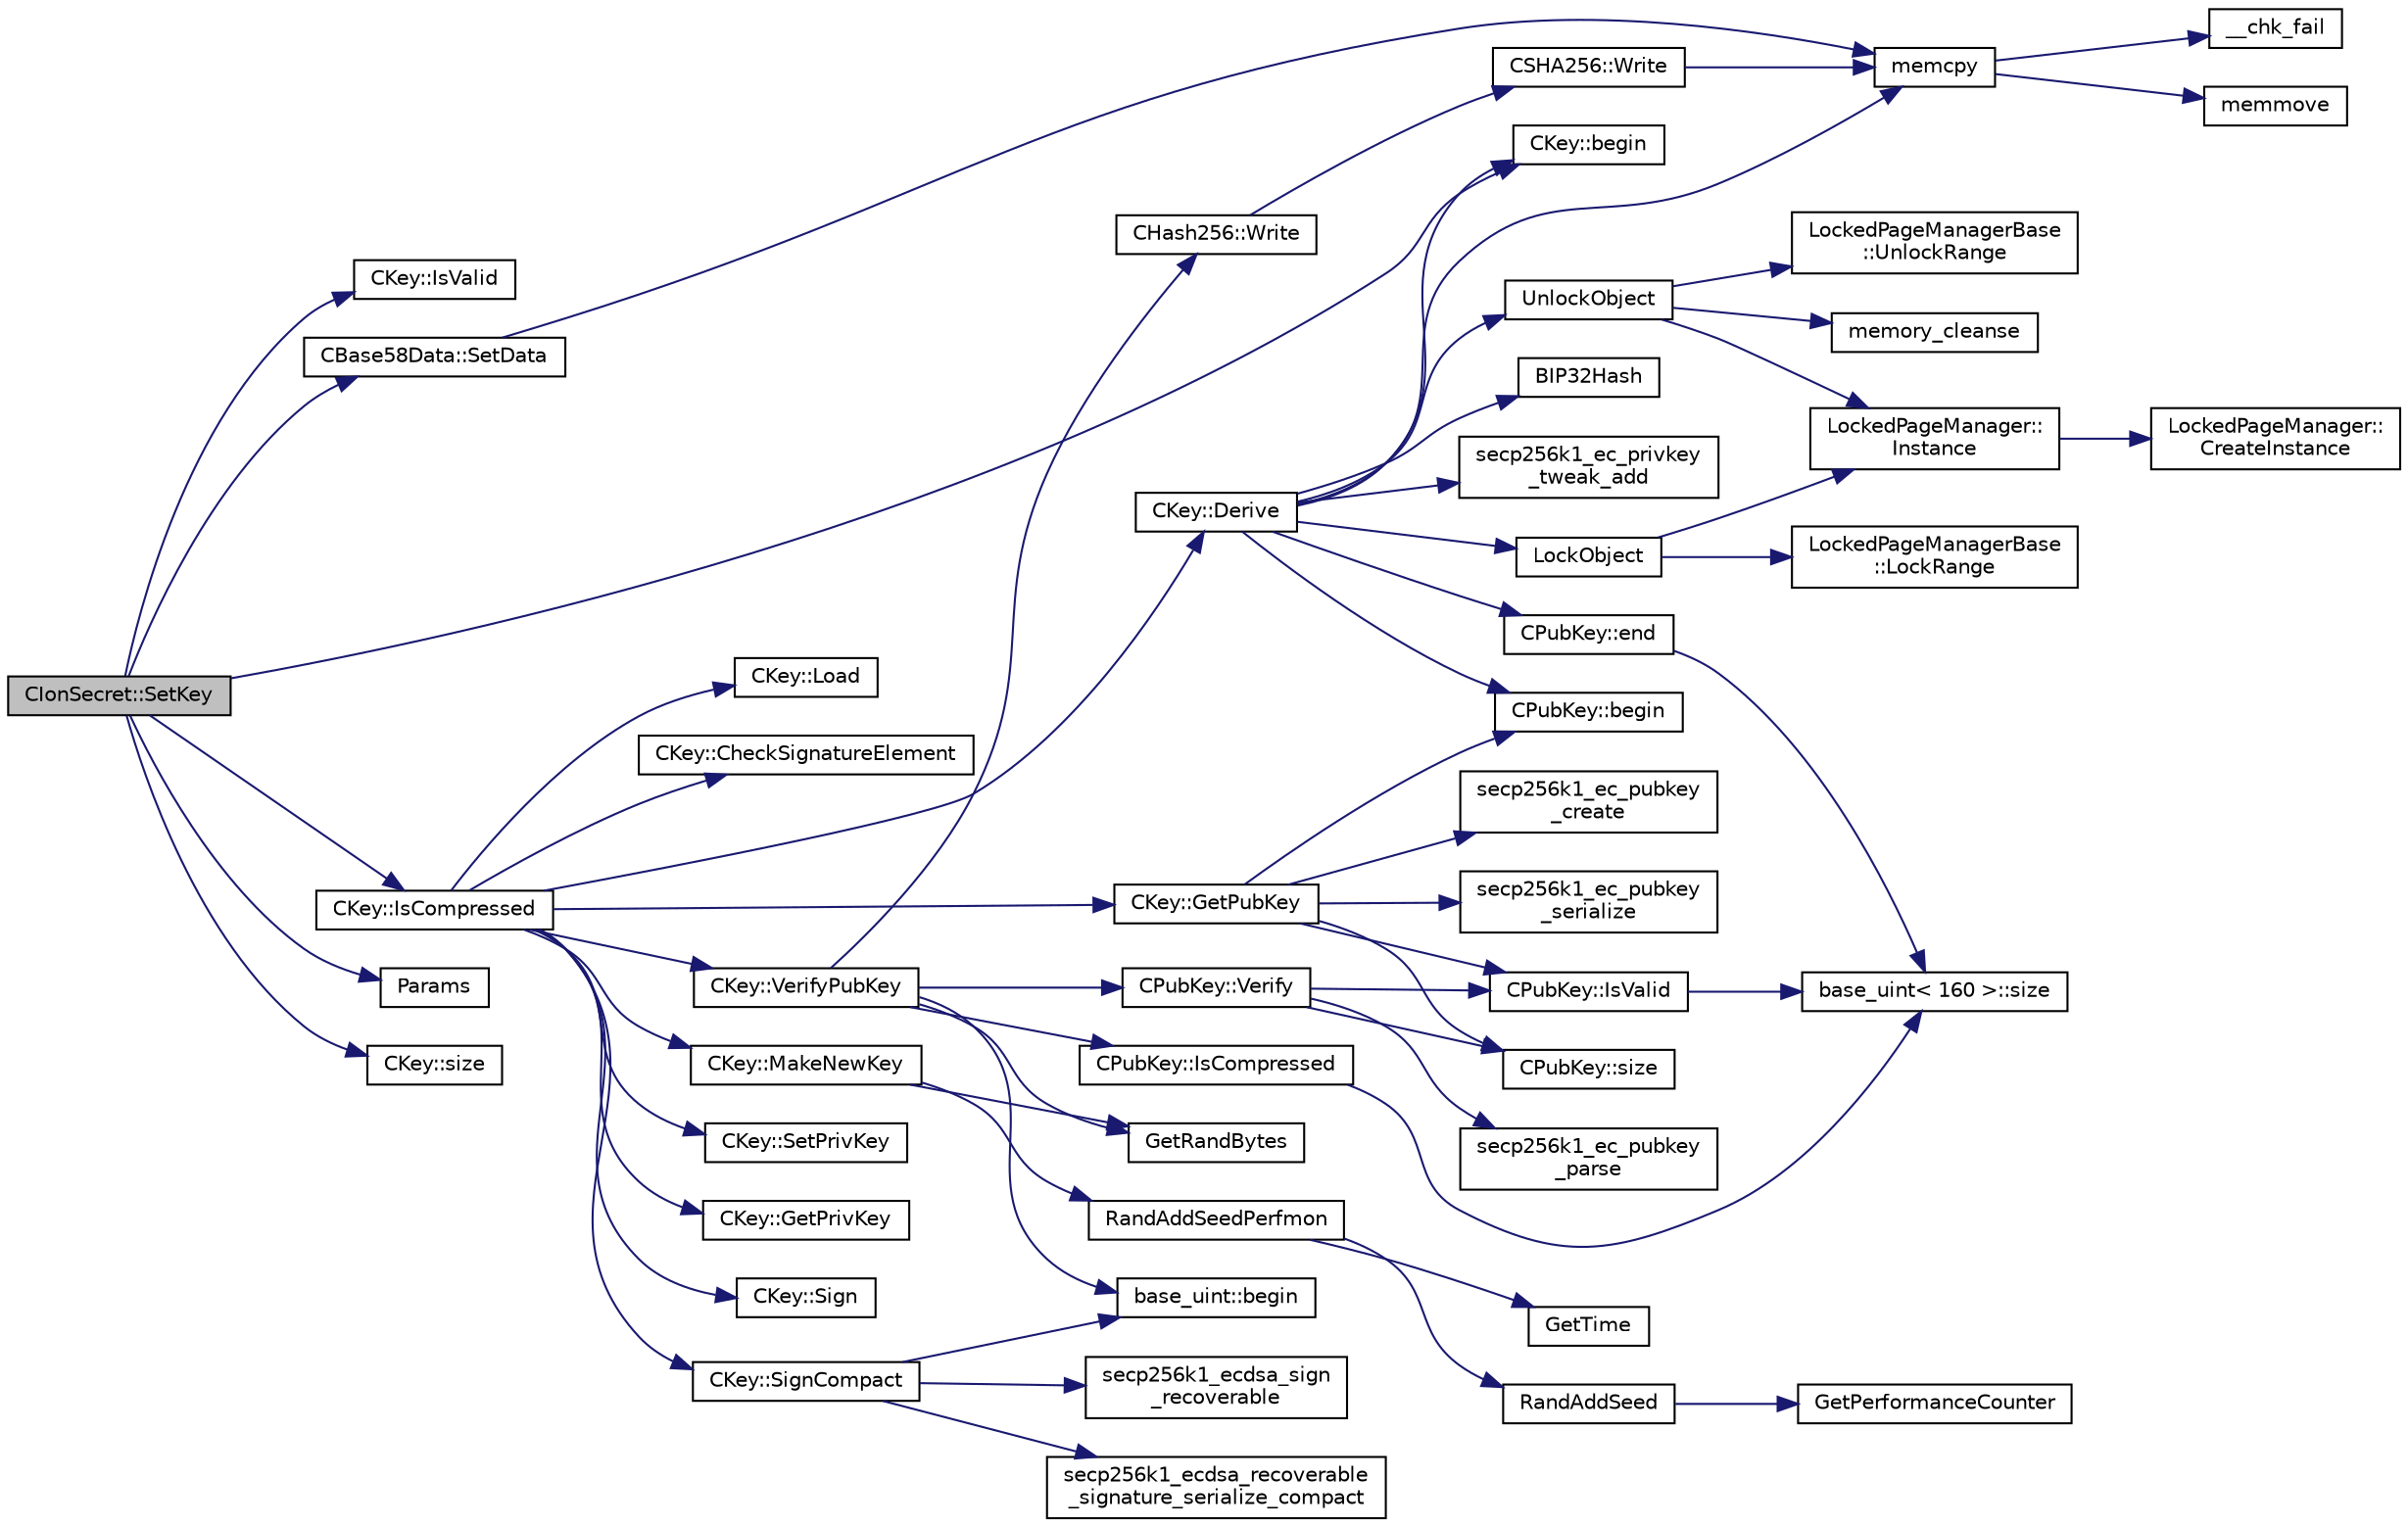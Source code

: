 digraph "CIonSecret::SetKey"
{
  edge [fontname="Helvetica",fontsize="10",labelfontname="Helvetica",labelfontsize="10"];
  node [fontname="Helvetica",fontsize="10",shape=record];
  rankdir="LR";
  Node44 [label="CIonSecret::SetKey",height=0.2,width=0.4,color="black", fillcolor="grey75", style="filled", fontcolor="black"];
  Node44 -> Node45 [color="midnightblue",fontsize="10",style="solid",fontname="Helvetica"];
  Node45 [label="CKey::IsValid",height=0.2,width=0.4,color="black", fillcolor="white", style="filled",URL="$class_c_key.html#a56e06c48d504a1a65e244e5fc35cdecc"];
  Node44 -> Node46 [color="midnightblue",fontsize="10",style="solid",fontname="Helvetica"];
  Node46 [label="CBase58Data::SetData",height=0.2,width=0.4,color="black", fillcolor="white", style="filled",URL="$class_c_base58_data.html#afab1c06a0a4f631fd889434a2bc48c27"];
  Node46 -> Node47 [color="midnightblue",fontsize="10",style="solid",fontname="Helvetica"];
  Node47 [label="memcpy",height=0.2,width=0.4,color="black", fillcolor="white", style="filled",URL="$glibc__compat_8cpp.html#a0f46826ab0466591e136db24394923cf"];
  Node47 -> Node48 [color="midnightblue",fontsize="10",style="solid",fontname="Helvetica"];
  Node48 [label="memmove",height=0.2,width=0.4,color="black", fillcolor="white", style="filled",URL="$glibc__compat_8cpp.html#a9778d49e9029dd75bc53ecbbf9f5e9a1"];
  Node47 -> Node49 [color="midnightblue",fontsize="10",style="solid",fontname="Helvetica"];
  Node49 [label="__chk_fail",height=0.2,width=0.4,color="black", fillcolor="white", style="filled",URL="$glibc__compat_8cpp.html#a424ac71631da5ada2976630ff67051d1"];
  Node44 -> Node50 [color="midnightblue",fontsize="10",style="solid",fontname="Helvetica"];
  Node50 [label="Params",height=0.2,width=0.4,color="black", fillcolor="white", style="filled",URL="$chainparams_8cpp.html#ace5c5b706d71a324a417dd2db394fd4a",tooltip="Return the currently selected parameters. "];
  Node44 -> Node51 [color="midnightblue",fontsize="10",style="solid",fontname="Helvetica"];
  Node51 [label="CKey::begin",height=0.2,width=0.4,color="black", fillcolor="white", style="filled",URL="$class_c_key.html#ab8dee0ad9d933304a22284ee40040847"];
  Node44 -> Node52 [color="midnightblue",fontsize="10",style="solid",fontname="Helvetica"];
  Node52 [label="CKey::size",height=0.2,width=0.4,color="black", fillcolor="white", style="filled",URL="$class_c_key.html#a468a9a8cd148ab4a43e7d76bbdc78abe"];
  Node44 -> Node53 [color="midnightblue",fontsize="10",style="solid",fontname="Helvetica"];
  Node53 [label="CKey::IsCompressed",height=0.2,width=0.4,color="black", fillcolor="white", style="filled",URL="$class_c_key.html#a96b017433a65335775cf3807d73f85ce"];
  Node53 -> Node54 [color="midnightblue",fontsize="10",style="solid",fontname="Helvetica"];
  Node54 [label="CKey::SetPrivKey",height=0.2,width=0.4,color="black", fillcolor="white", style="filled",URL="$class_c_key.html#aa62c082c9037565fce02b457cc335e7b"];
  Node53 -> Node55 [color="midnightblue",fontsize="10",style="solid",fontname="Helvetica"];
  Node55 [label="CKey::MakeNewKey",height=0.2,width=0.4,color="black", fillcolor="white", style="filled",URL="$class_c_key.html#a9d12ed9d297e4286250fd7ea6b59e1a5"];
  Node55 -> Node56 [color="midnightblue",fontsize="10",style="solid",fontname="Helvetica"];
  Node56 [label="RandAddSeedPerfmon",height=0.2,width=0.4,color="black", fillcolor="white", style="filled",URL="$util_8cpp.html#a786af12a87491f8dc24351d93b9833b6"];
  Node56 -> Node57 [color="midnightblue",fontsize="10",style="solid",fontname="Helvetica"];
  Node57 [label="RandAddSeed",height=0.2,width=0.4,color="black", fillcolor="white", style="filled",URL="$util_8cpp.html#ab699fbdf803610a4e2060fd87787f7e0"];
  Node57 -> Node58 [color="midnightblue",fontsize="10",style="solid",fontname="Helvetica"];
  Node58 [label="GetPerformanceCounter",height=0.2,width=0.4,color="black", fillcolor="white", style="filled",URL="$util_8h.html#acd4d9988b9bb3f31fddf72a34b2bc37f"];
  Node56 -> Node59 [color="midnightblue",fontsize="10",style="solid",fontname="Helvetica"];
  Node59 [label="GetTime",height=0.2,width=0.4,color="black", fillcolor="white", style="filled",URL="$util_8cpp.html#a46fac5fba8ba905b5f9acb364f5d8c6f"];
  Node55 -> Node60 [color="midnightblue",fontsize="10",style="solid",fontname="Helvetica"];
  Node60 [label="GetRandBytes",height=0.2,width=0.4,color="black", fillcolor="white", style="filled",URL="$util_8cpp.html#acf52c2aa8213c7b15e26594a2264ed8a"];
  Node53 -> Node61 [color="midnightblue",fontsize="10",style="solid",fontname="Helvetica"];
  Node61 [label="CKey::GetPrivKey",height=0.2,width=0.4,color="black", fillcolor="white", style="filled",URL="$class_c_key.html#a91b6ecf71cc16e0b05ce79ec9276e729"];
  Node53 -> Node62 [color="midnightblue",fontsize="10",style="solid",fontname="Helvetica"];
  Node62 [label="CKey::GetPubKey",height=0.2,width=0.4,color="black", fillcolor="white", style="filled",URL="$class_c_key.html#aa1085c59603a62db6ec776300f250337"];
  Node62 -> Node63 [color="midnightblue",fontsize="10",style="solid",fontname="Helvetica"];
  Node63 [label="secp256k1_ec_pubkey\l_create",height=0.2,width=0.4,color="black", fillcolor="white", style="filled",URL="$secp256k1_8h.html#a7438071aa8a6dc4697abe4f4659f2161",tooltip="Compute the public key for a secret key. "];
  Node62 -> Node64 [color="midnightblue",fontsize="10",style="solid",fontname="Helvetica"];
  Node64 [label="secp256k1_ec_pubkey\l_serialize",height=0.2,width=0.4,color="black", fillcolor="white", style="filled",URL="$secp256k1_8h.html#a34977bf00322e510e881160c421836d7",tooltip="Serialize a pubkey object into a serialized byte sequence. "];
  Node62 -> Node65 [color="midnightblue",fontsize="10",style="solid",fontname="Helvetica"];
  Node65 [label="CPubKey::begin",height=0.2,width=0.4,color="black", fillcolor="white", style="filled",URL="$class_c_pub_key.html#a859ab9909d68092d6d4fc739237ab358"];
  Node62 -> Node66 [color="midnightblue",fontsize="10",style="solid",fontname="Helvetica"];
  Node66 [label="CPubKey::size",height=0.2,width=0.4,color="black", fillcolor="white", style="filled",URL="$class_c_pub_key.html#a6bb28fcf0a5f799c69f5b7269363b309"];
  Node62 -> Node67 [color="midnightblue",fontsize="10",style="solid",fontname="Helvetica"];
  Node67 [label="CPubKey::IsValid",height=0.2,width=0.4,color="black", fillcolor="white", style="filled",URL="$class_c_pub_key.html#a4fa94293cf8577fd039b9a133f6c7f30"];
  Node67 -> Node68 [color="midnightblue",fontsize="10",style="solid",fontname="Helvetica"];
  Node68 [label="base_uint\< 160 \>::size",height=0.2,width=0.4,color="black", fillcolor="white", style="filled",URL="$classbase__uint.html#a1f49b034e686269601ea89b0319b8004"];
  Node53 -> Node69 [color="midnightblue",fontsize="10",style="solid",fontname="Helvetica"];
  Node69 [label="CKey::Sign",height=0.2,width=0.4,color="black", fillcolor="white", style="filled",URL="$class_c_key.html#aa9b184a4a71d3e1a40aab360cf68e86c",tooltip="Create a DER-serialized signature. "];
  Node53 -> Node70 [color="midnightblue",fontsize="10",style="solid",fontname="Helvetica"];
  Node70 [label="CKey::SignCompact",height=0.2,width=0.4,color="black", fillcolor="white", style="filled",URL="$class_c_key.html#afe77d80889aa68e92e6882e75424cfb8"];
  Node70 -> Node71 [color="midnightblue",fontsize="10",style="solid",fontname="Helvetica"];
  Node71 [label="secp256k1_ecdsa_sign\l_recoverable",height=0.2,width=0.4,color="black", fillcolor="white", style="filled",URL="$secp256k1__recovery_8h.html#a1b1f4423a232f681e90e5f9d28f3d148",tooltip="Create a recoverable ECDSA signature. "];
  Node70 -> Node72 [color="midnightblue",fontsize="10",style="solid",fontname="Helvetica"];
  Node72 [label="base_uint::begin",height=0.2,width=0.4,color="black", fillcolor="white", style="filled",URL="$classbase__uint.html#aaa32054bf4e8fbb31d54a75f6065174d"];
  Node70 -> Node73 [color="midnightblue",fontsize="10",style="solid",fontname="Helvetica"];
  Node73 [label="secp256k1_ecdsa_recoverable\l_signature_serialize_compact",height=0.2,width=0.4,color="black", fillcolor="white", style="filled",URL="$secp256k1__recovery_8h.html#a12f08c89ceb61949c6a4ec6eb2511185",tooltip="Serialize an ECDSA signature in compact format (64 bytes + recovery id). "];
  Node53 -> Node74 [color="midnightblue",fontsize="10",style="solid",fontname="Helvetica"];
  Node74 [label="CKey::Derive",height=0.2,width=0.4,color="black", fillcolor="white", style="filled",URL="$class_c_key.html#a5166e6f49c17c3ad47ac0fa89305307b"];
  Node74 -> Node75 [color="midnightblue",fontsize="10",style="solid",fontname="Helvetica"];
  Node75 [label="LockObject",height=0.2,width=0.4,color="black", fillcolor="white", style="filled",URL="$allocators_8h.html#ab73cc3988a03bed966c0c2bb191a8d2a"];
  Node75 -> Node76 [color="midnightblue",fontsize="10",style="solid",fontname="Helvetica"];
  Node76 [label="LockedPageManager::\lInstance",height=0.2,width=0.4,color="black", fillcolor="white", style="filled",URL="$class_locked_page_manager.html#ac9b1d42d240dba4714a35fff970b6dde"];
  Node76 -> Node77 [color="midnightblue",fontsize="10",style="solid",fontname="Helvetica"];
  Node77 [label="LockedPageManager::\lCreateInstance",height=0.2,width=0.4,color="black", fillcolor="white", style="filled",URL="$class_locked_page_manager.html#a3933ba60669b1c1b0ef03222637257e7"];
  Node75 -> Node78 [color="midnightblue",fontsize="10",style="solid",fontname="Helvetica"];
  Node78 [label="LockedPageManagerBase\l::LockRange",height=0.2,width=0.4,color="black", fillcolor="white", style="filled",URL="$class_locked_page_manager_base.html#ae24ac08899505b892d451404133fa494"];
  Node74 -> Node65 [color="midnightblue",fontsize="10",style="solid",fontname="Helvetica"];
  Node74 -> Node79 [color="midnightblue",fontsize="10",style="solid",fontname="Helvetica"];
  Node79 [label="CPubKey::end",height=0.2,width=0.4,color="black", fillcolor="white", style="filled",URL="$class_c_pub_key.html#a1d6fb1ec2b45fb229f549215d6a23dbc"];
  Node79 -> Node68 [color="midnightblue",fontsize="10",style="solid",fontname="Helvetica"];
  Node74 -> Node80 [color="midnightblue",fontsize="10",style="solid",fontname="Helvetica"];
  Node80 [label="BIP32Hash",height=0.2,width=0.4,color="black", fillcolor="white", style="filled",URL="$hash_8cpp.html#af81a4d88d7eaba27c63313aec22b01a4"];
  Node74 -> Node47 [color="midnightblue",fontsize="10",style="solid",fontname="Helvetica"];
  Node74 -> Node51 [color="midnightblue",fontsize="10",style="solid",fontname="Helvetica"];
  Node74 -> Node81 [color="midnightblue",fontsize="10",style="solid",fontname="Helvetica"];
  Node81 [label="secp256k1_ec_privkey\l_tweak_add",height=0.2,width=0.4,color="black", fillcolor="white", style="filled",URL="$secp256k1_8h.html#a0f9125cd8c970342ec5118f7bfacc0c5",tooltip="Tweak a private key by adding tweak to it. "];
  Node74 -> Node82 [color="midnightblue",fontsize="10",style="solid",fontname="Helvetica"];
  Node82 [label="UnlockObject",height=0.2,width=0.4,color="black", fillcolor="white", style="filled",URL="$allocators_8h.html#a49577b8da0ecffd2fbc222896283004c"];
  Node82 -> Node83 [color="midnightblue",fontsize="10",style="solid",fontname="Helvetica"];
  Node83 [label="memory_cleanse",height=0.2,width=0.4,color="black", fillcolor="white", style="filled",URL="$cleanse_8cpp.html#a5a4afb85dd16ecc1f6019c782db78663"];
  Node82 -> Node76 [color="midnightblue",fontsize="10",style="solid",fontname="Helvetica"];
  Node82 -> Node84 [color="midnightblue",fontsize="10",style="solid",fontname="Helvetica"];
  Node84 [label="LockedPageManagerBase\l::UnlockRange",height=0.2,width=0.4,color="black", fillcolor="white", style="filled",URL="$class_locked_page_manager_base.html#a34bcf7b9120295ed178fe9545ed229af"];
  Node53 -> Node85 [color="midnightblue",fontsize="10",style="solid",fontname="Helvetica"];
  Node85 [label="CKey::VerifyPubKey",height=0.2,width=0.4,color="black", fillcolor="white", style="filled",URL="$class_c_key.html#ac53425b8d0f89067bce781c485101b20",tooltip="Verify thoroughly whether a private key and a public key match. "];
  Node85 -> Node86 [color="midnightblue",fontsize="10",style="solid",fontname="Helvetica"];
  Node86 [label="CPubKey::IsCompressed",height=0.2,width=0.4,color="black", fillcolor="white", style="filled",URL="$class_c_pub_key.html#a25f8b70340ad20ddab0f80ec4cee9396"];
  Node86 -> Node68 [color="midnightblue",fontsize="10",style="solid",fontname="Helvetica"];
  Node85 -> Node60 [color="midnightblue",fontsize="10",style="solid",fontname="Helvetica"];
  Node85 -> Node87 [color="midnightblue",fontsize="10",style="solid",fontname="Helvetica"];
  Node87 [label="CHash256::Write",height=0.2,width=0.4,color="black", fillcolor="white", style="filled",URL="$class_c_hash256.html#a9cc25033c6435cb28e2e8e377c949a7a"];
  Node87 -> Node88 [color="midnightblue",fontsize="10",style="solid",fontname="Helvetica"];
  Node88 [label="CSHA256::Write",height=0.2,width=0.4,color="black", fillcolor="white", style="filled",URL="$class_c_s_h_a256.html#a9d7de520a562655da85349372820c883"];
  Node88 -> Node47 [color="midnightblue",fontsize="10",style="solid",fontname="Helvetica"];
  Node85 -> Node72 [color="midnightblue",fontsize="10",style="solid",fontname="Helvetica"];
  Node85 -> Node89 [color="midnightblue",fontsize="10",style="solid",fontname="Helvetica"];
  Node89 [label="CPubKey::Verify",height=0.2,width=0.4,color="black", fillcolor="white", style="filled",URL="$class_c_pub_key.html#a5b3fef213b227394ca9d0a1e3baa957e"];
  Node89 -> Node67 [color="midnightblue",fontsize="10",style="solid",fontname="Helvetica"];
  Node89 -> Node90 [color="midnightblue",fontsize="10",style="solid",fontname="Helvetica"];
  Node90 [label="secp256k1_ec_pubkey\l_parse",height=0.2,width=0.4,color="black", fillcolor="white", style="filled",URL="$secp256k1_8h.html#a4e5dc8952c9a7e791376505ef2023ca1",tooltip="Parse a variable-length public key into the pubkey object. "];
  Node89 -> Node66 [color="midnightblue",fontsize="10",style="solid",fontname="Helvetica"];
  Node53 -> Node91 [color="midnightblue",fontsize="10",style="solid",fontname="Helvetica"];
  Node91 [label="CKey::Load",height=0.2,width=0.4,color="black", fillcolor="white", style="filled",URL="$class_c_key.html#a141751588f8bfe5f1b6fc27f4e64b63f"];
  Node53 -> Node92 [color="midnightblue",fontsize="10",style="solid",fontname="Helvetica"];
  Node92 [label="CKey::CheckSignatureElement",height=0.2,width=0.4,color="black", fillcolor="white", style="filled",URL="$class_c_key.html#a625c363d9adfbd4dda22f3a67a898cf4"];
}
